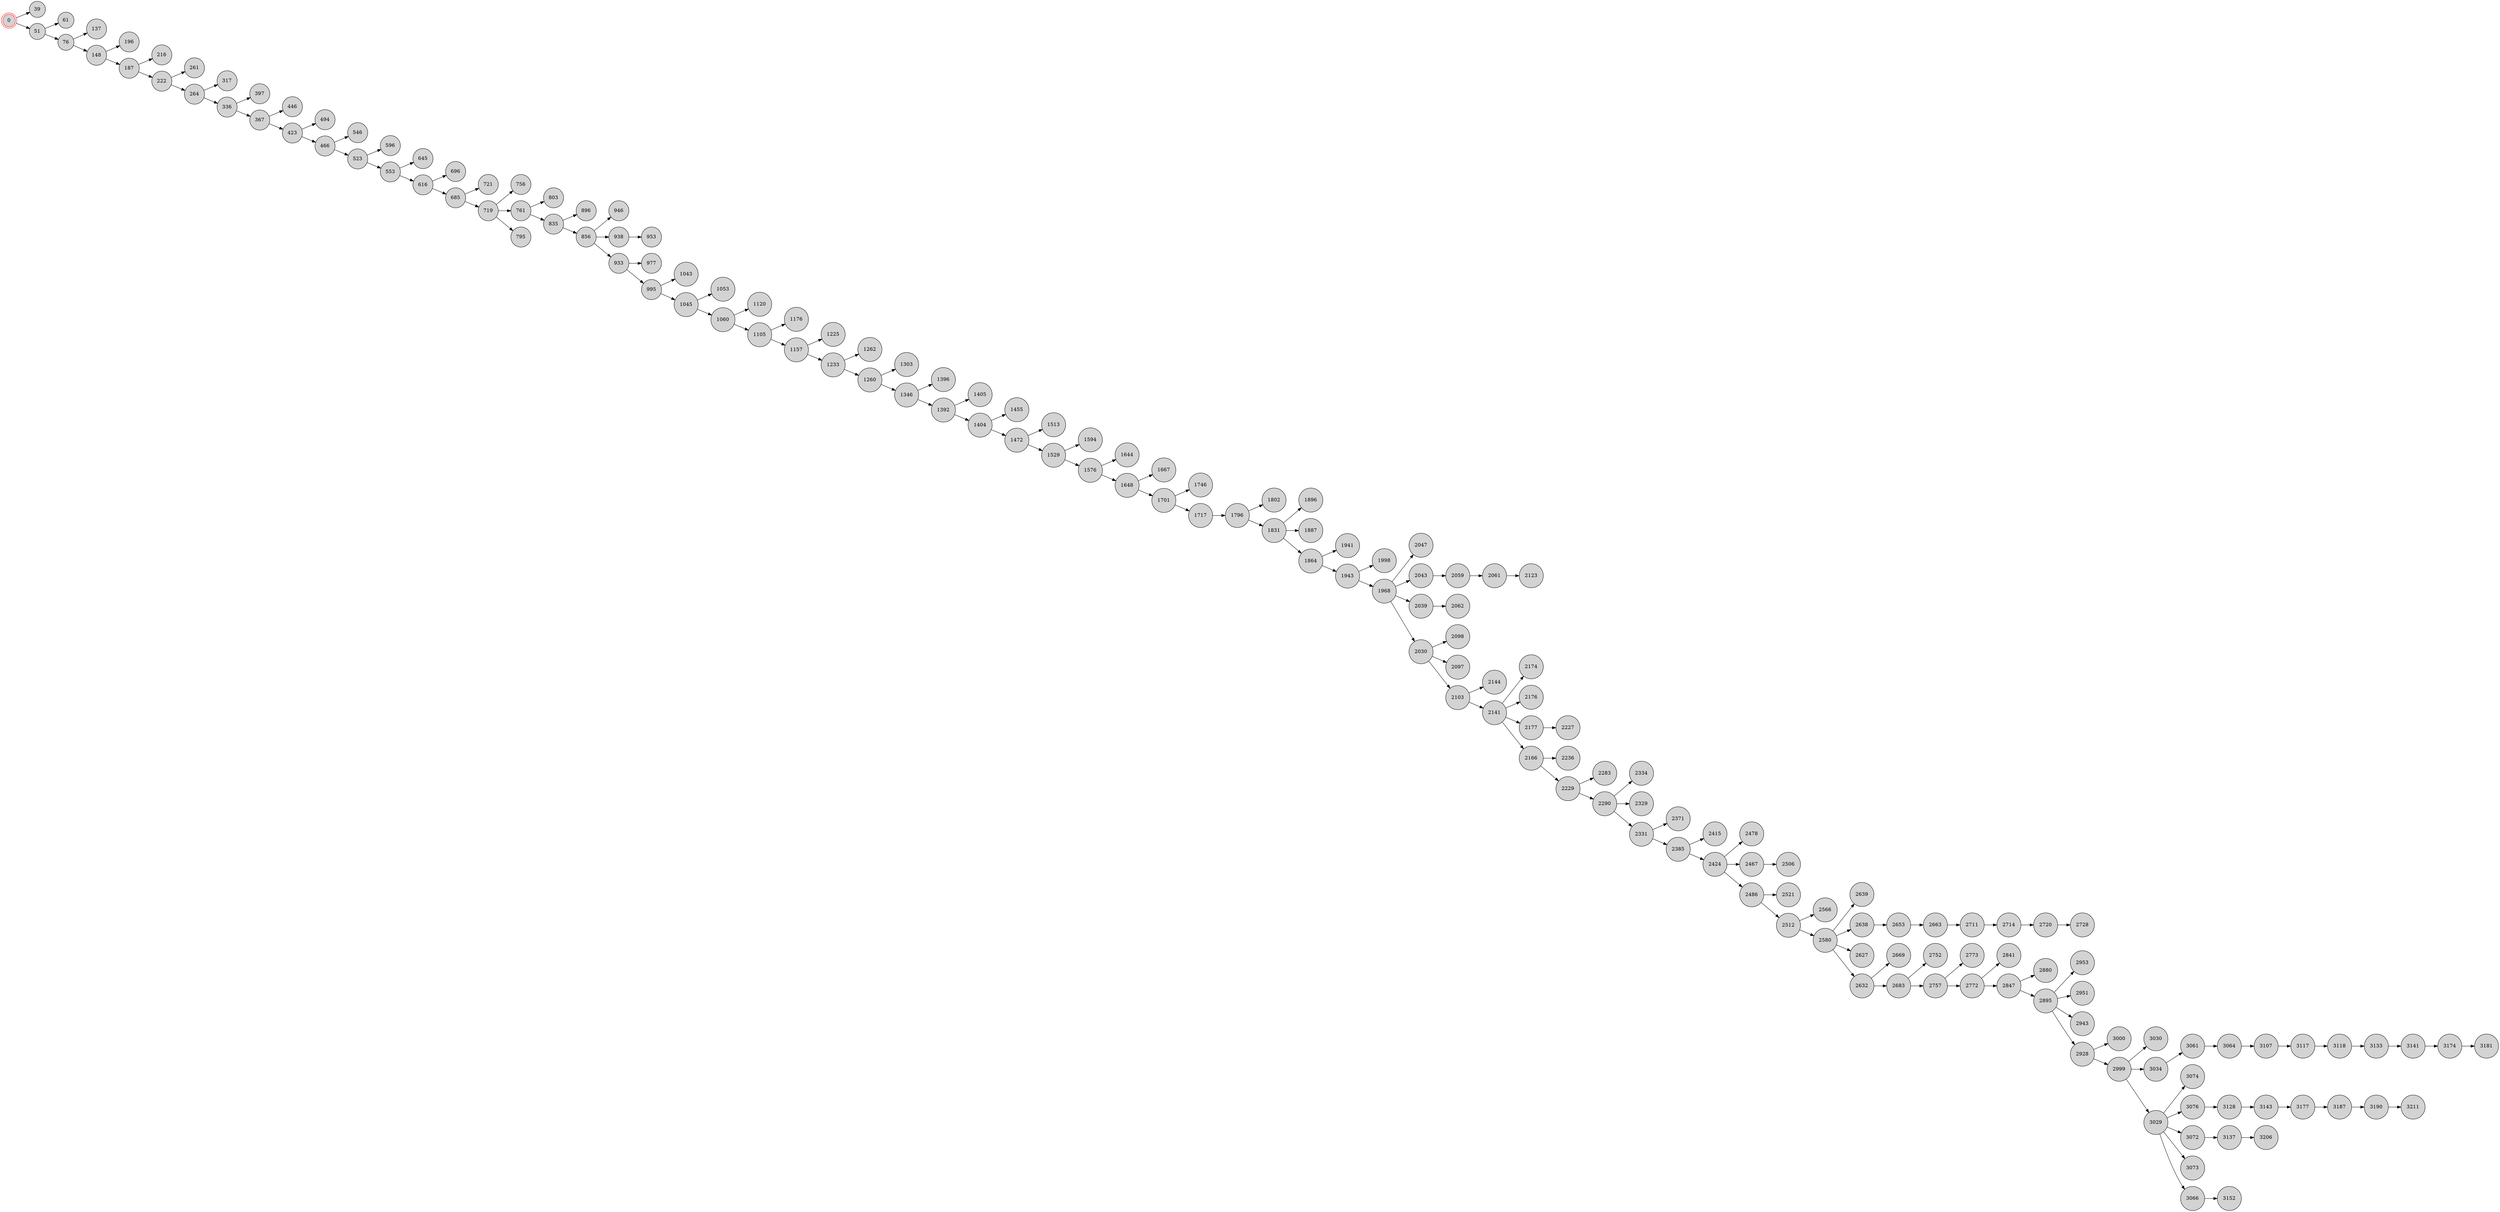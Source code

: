 digraph BlockchainTree {
    rankdir=LR;
    node [shape=circle, style=filled, fillcolor=lightgray];

    0 [shape=doublecircle, color=red];
    0 -> 39;
    0 -> 51;
    51 -> 61;
    51 -> 76;
    76 -> 137;
    76 -> 148;
    148 -> 196;
    148 -> 187;
    187 -> 216;
    187 -> 222;
    222 -> 261;
    222 -> 264;
    264 -> 317;
    264 -> 336;
    336 -> 397;
    336 -> 367;
    367 -> 446;
    367 -> 423;
    423 -> 494;
    423 -> 466;
    466 -> 546;
    466 -> 523;
    523 -> 596;
    523 -> 553;
    553 -> 645;
    553 -> 616;
    616 -> 696;
    616 -> 685;
    685 -> 721;
    685 -> 719;
    719 -> 756;
    719 -> 761;
    761 -> 803;
    719 -> 795;
    761 -> 835;
    835 -> 896;
    835 -> 856;
    856 -> 946;
    856 -> 938;
    938 -> 953;
    856 -> 933;
    933 -> 977;
    933 -> 995;
    995 -> 1043;
    995 -> 1045;
    1045 -> 1053;
    1045 -> 1060;
    1060 -> 1120;
    1060 -> 1105;
    1105 -> 1176;
    1105 -> 1157;
    1157 -> 1225;
    1157 -> 1233;
    1233 -> 1262;
    1233 -> 1260;
    1260 -> 1303;
    1260 -> 1346;
    1346 -> 1396;
    1346 -> 1392;
    1392 -> 1405;
    1392 -> 1404;
    1404 -> 1455;
    1404 -> 1472;
    1472 -> 1513;
    1472 -> 1529;
    1529 -> 1594;
    1529 -> 1576;
    1576 -> 1644;
    1576 -> 1648;
    1648 -> 1667;
    1648 -> 1701;
    1701 -> 1746;
    1701 -> 1717;
    1717 -> 1796;
    1796 -> 1802;
    1796 -> 1831;
    1831 -> 1896;
    1831 -> 1887;
    1831 -> 1864;
    1864 -> 1941;
    1864 -> 1943;
    1943 -> 1998;
    1943 -> 1968;
    1968 -> 2047;
    1968 -> 2043;
    2043 -> 2059;
    1968 -> 2039;
    1968 -> 2030;
    2030 -> 2098;
    2030 -> 2097;
    2059 -> 2061;
    2039 -> 2062;
    2030 -> 2103;
    2103 -> 2144;
    2103 -> 2141;
    2141 -> 2174;
    2141 -> 2176;
    2061 -> 2123;
    2141 -> 2177;
    2141 -> 2166;
    2166 -> 2236;
    2177 -> 2227;
    2166 -> 2229;
    2229 -> 2283;
    2229 -> 2290;
    2290 -> 2334;
    2290 -> 2329;
    2290 -> 2331;
    2331 -> 2371;
    2331 -> 2385;
    2385 -> 2415;
    2385 -> 2424;
    2424 -> 2478;
    2424 -> 2467;
    2467 -> 2506;
    2424 -> 2486;
    2486 -> 2521;
    2486 -> 2512;
    2512 -> 2566;
    2512 -> 2580;
    2580 -> 2639;
    2580 -> 2638;
    2580 -> 2627;
    2638 -> 2653;
    2580 -> 2632;
    2632 -> 2669;
    2653 -> 2663;
    2663 -> 2711;
    2711 -> 2714;
    2714 -> 2720;
    2632 -> 2683;
    2683 -> 2752;
    2683 -> 2757;
    2757 -> 2773;
    2757 -> 2772;
    2772 -> 2841;
    2720 -> 2728;
    2772 -> 2847;
    2847 -> 2880;
    2847 -> 2895;
    2895 -> 2953;
    2895 -> 2951;
    2895 -> 2943;
    2895 -> 2928;
    2928 -> 3000;
    2928 -> 2999;
    2999 -> 3030;
    2999 -> 3034;
    3034 -> 3061;
    2999 -> 3029;
    3029 -> 3074;
    3061 -> 3064;
    3064 -> 3107;
    3107 -> 3117;
    3029 -> 3076;
    3117 -> 3118;
    3029 -> 3072;
    3029 -> 3073;
    3118 -> 3133;
    3076 -> 3128;
    3029 -> 3066;
    3066 -> 3152;
    3133 -> 3141;
    3128 -> 3143;
    3141 -> 3174;
    3143 -> 3177;
    3177 -> 3187;
    3072 -> 3137;
    3187 -> 3190;
    3190 -> 3211;
    3174 -> 3181;
    3137 -> 3206;
}
